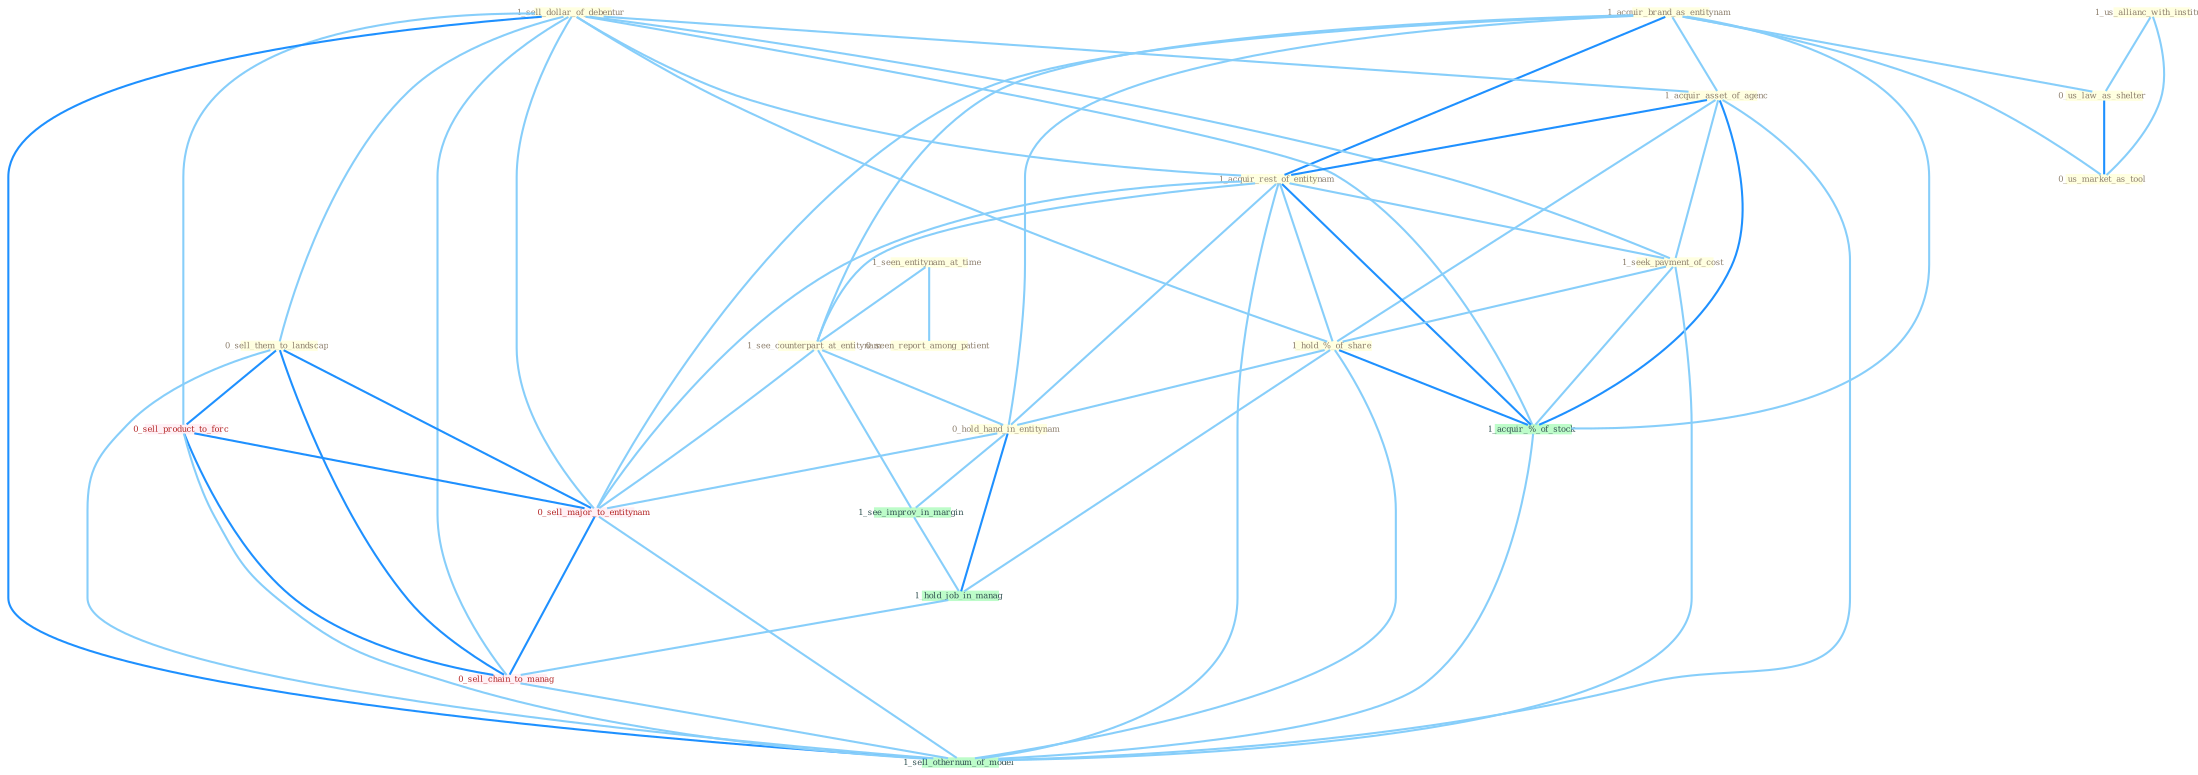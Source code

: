 Graph G{ 
    node
    [shape=polygon,style=filled,width=.5,height=.06,color="#BDFCC9",fixedsize=true,fontsize=4,
    fontcolor="#2f4f4f"];
    {node
    [color="#ffffe0", fontcolor="#8b7d6b"] "1_acquir_brand_as_entitynam " "1_sell_dollar_of_debentur " "1_us_allianc_with_institut " "1_seen_entitynam_at_time " "1_acquir_asset_of_agenc " "1_acquir_rest_of_entitynam " "1_see_counterpart_at_entitynam " "0_us_law_as_shelter " "0_us_market_as_tool " "1_seek_payment_of_cost " "1_hold_%_of_share " "0_sell_them_to_landscap " "0_seen_report_among_patient " "0_hold_hand_in_entitynam "}
{node [color="#fff0f5", fontcolor="#b22222"] "0_sell_product_to_forc " "0_sell_major_to_entitynam " "0_sell_chain_to_manag "}
edge [color="#B0E2FF"];

	"1_acquir_brand_as_entitynam " -- "1_acquir_asset_of_agenc " [w="1", color="#87cefa" ];
	"1_acquir_brand_as_entitynam " -- "1_acquir_rest_of_entitynam " [w="2", color="#1e90ff" , len=0.8];
	"1_acquir_brand_as_entitynam " -- "1_see_counterpart_at_entitynam " [w="1", color="#87cefa" ];
	"1_acquir_brand_as_entitynam " -- "0_us_law_as_shelter " [w="1", color="#87cefa" ];
	"1_acquir_brand_as_entitynam " -- "0_us_market_as_tool " [w="1", color="#87cefa" ];
	"1_acquir_brand_as_entitynam " -- "0_hold_hand_in_entitynam " [w="1", color="#87cefa" ];
	"1_acquir_brand_as_entitynam " -- "1_acquir_%_of_stock " [w="1", color="#87cefa" ];
	"1_acquir_brand_as_entitynam " -- "0_sell_major_to_entitynam " [w="1", color="#87cefa" ];
	"1_sell_dollar_of_debentur " -- "1_acquir_asset_of_agenc " [w="1", color="#87cefa" ];
	"1_sell_dollar_of_debentur " -- "1_acquir_rest_of_entitynam " [w="1", color="#87cefa" ];
	"1_sell_dollar_of_debentur " -- "1_seek_payment_of_cost " [w="1", color="#87cefa" ];
	"1_sell_dollar_of_debentur " -- "1_hold_%_of_share " [w="1", color="#87cefa" ];
	"1_sell_dollar_of_debentur " -- "0_sell_them_to_landscap " [w="1", color="#87cefa" ];
	"1_sell_dollar_of_debentur " -- "1_acquir_%_of_stock " [w="1", color="#87cefa" ];
	"1_sell_dollar_of_debentur " -- "0_sell_product_to_forc " [w="1", color="#87cefa" ];
	"1_sell_dollar_of_debentur " -- "0_sell_major_to_entitynam " [w="1", color="#87cefa" ];
	"1_sell_dollar_of_debentur " -- "0_sell_chain_to_manag " [w="1", color="#87cefa" ];
	"1_sell_dollar_of_debentur " -- "1_sell_othernum_of_model " [w="2", color="#1e90ff" , len=0.8];
	"1_us_allianc_with_institut " -- "0_us_law_as_shelter " [w="1", color="#87cefa" ];
	"1_us_allianc_with_institut " -- "0_us_market_as_tool " [w="1", color="#87cefa" ];
	"1_seen_entitynam_at_time " -- "1_see_counterpart_at_entitynam " [w="1", color="#87cefa" ];
	"1_seen_entitynam_at_time " -- "0_seen_report_among_patient " [w="1", color="#87cefa" ];
	"1_acquir_asset_of_agenc " -- "1_acquir_rest_of_entitynam " [w="2", color="#1e90ff" , len=0.8];
	"1_acquir_asset_of_agenc " -- "1_seek_payment_of_cost " [w="1", color="#87cefa" ];
	"1_acquir_asset_of_agenc " -- "1_hold_%_of_share " [w="1", color="#87cefa" ];
	"1_acquir_asset_of_agenc " -- "1_acquir_%_of_stock " [w="2", color="#1e90ff" , len=0.8];
	"1_acquir_asset_of_agenc " -- "1_sell_othernum_of_model " [w="1", color="#87cefa" ];
	"1_acquir_rest_of_entitynam " -- "1_see_counterpart_at_entitynam " [w="1", color="#87cefa" ];
	"1_acquir_rest_of_entitynam " -- "1_seek_payment_of_cost " [w="1", color="#87cefa" ];
	"1_acquir_rest_of_entitynam " -- "1_hold_%_of_share " [w="1", color="#87cefa" ];
	"1_acquir_rest_of_entitynam " -- "0_hold_hand_in_entitynam " [w="1", color="#87cefa" ];
	"1_acquir_rest_of_entitynam " -- "1_acquir_%_of_stock " [w="2", color="#1e90ff" , len=0.8];
	"1_acquir_rest_of_entitynam " -- "0_sell_major_to_entitynam " [w="1", color="#87cefa" ];
	"1_acquir_rest_of_entitynam " -- "1_sell_othernum_of_model " [w="1", color="#87cefa" ];
	"1_see_counterpart_at_entitynam " -- "0_hold_hand_in_entitynam " [w="1", color="#87cefa" ];
	"1_see_counterpart_at_entitynam " -- "1_see_improv_in_margin " [w="1", color="#87cefa" ];
	"1_see_counterpart_at_entitynam " -- "0_sell_major_to_entitynam " [w="1", color="#87cefa" ];
	"0_us_law_as_shelter " -- "0_us_market_as_tool " [w="2", color="#1e90ff" , len=0.8];
	"1_seek_payment_of_cost " -- "1_hold_%_of_share " [w="1", color="#87cefa" ];
	"1_seek_payment_of_cost " -- "1_acquir_%_of_stock " [w="1", color="#87cefa" ];
	"1_seek_payment_of_cost " -- "1_sell_othernum_of_model " [w="1", color="#87cefa" ];
	"1_hold_%_of_share " -- "0_hold_hand_in_entitynam " [w="1", color="#87cefa" ];
	"1_hold_%_of_share " -- "1_acquir_%_of_stock " [w="2", color="#1e90ff" , len=0.8];
	"1_hold_%_of_share " -- "1_hold_job_in_manag " [w="1", color="#87cefa" ];
	"1_hold_%_of_share " -- "1_sell_othernum_of_model " [w="1", color="#87cefa" ];
	"0_sell_them_to_landscap " -- "0_sell_product_to_forc " [w="2", color="#1e90ff" , len=0.8];
	"0_sell_them_to_landscap " -- "0_sell_major_to_entitynam " [w="2", color="#1e90ff" , len=0.8];
	"0_sell_them_to_landscap " -- "0_sell_chain_to_manag " [w="2", color="#1e90ff" , len=0.8];
	"0_sell_them_to_landscap " -- "1_sell_othernum_of_model " [w="1", color="#87cefa" ];
	"0_hold_hand_in_entitynam " -- "1_see_improv_in_margin " [w="1", color="#87cefa" ];
	"0_hold_hand_in_entitynam " -- "1_hold_job_in_manag " [w="2", color="#1e90ff" , len=0.8];
	"0_hold_hand_in_entitynam " -- "0_sell_major_to_entitynam " [w="1", color="#87cefa" ];
	"1_see_improv_in_margin " -- "1_hold_job_in_manag " [w="1", color="#87cefa" ];
	"1_acquir_%_of_stock " -- "1_sell_othernum_of_model " [w="1", color="#87cefa" ];
	"1_hold_job_in_manag " -- "0_sell_chain_to_manag " [w="1", color="#87cefa" ];
	"0_sell_product_to_forc " -- "0_sell_major_to_entitynam " [w="2", color="#1e90ff" , len=0.8];
	"0_sell_product_to_forc " -- "0_sell_chain_to_manag " [w="2", color="#1e90ff" , len=0.8];
	"0_sell_product_to_forc " -- "1_sell_othernum_of_model " [w="1", color="#87cefa" ];
	"0_sell_major_to_entitynam " -- "0_sell_chain_to_manag " [w="2", color="#1e90ff" , len=0.8];
	"0_sell_major_to_entitynam " -- "1_sell_othernum_of_model " [w="1", color="#87cefa" ];
	"0_sell_chain_to_manag " -- "1_sell_othernum_of_model " [w="1", color="#87cefa" ];
}